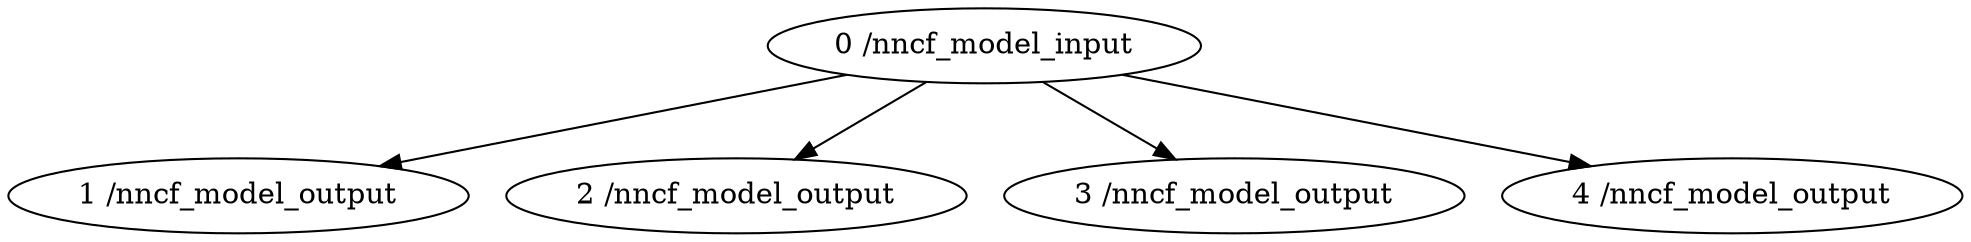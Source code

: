 strict digraph  {
"0 /nncf_model_input" [id=0, scope="", type=nncf_model_input];
"1 /nncf_model_output" [id=1, scope="", type=nncf_model_output];
"2 /nncf_model_output" [id=2, scope="", type=nncf_model_output];
"3 /nncf_model_output" [id=3, scope="", type=nncf_model_output];
"4 /nncf_model_output" [id=4, scope="", type=nncf_model_output];
"0 /nncf_model_input" -> "1 /nncf_model_output";
"0 /nncf_model_input" -> "2 /nncf_model_output";
"0 /nncf_model_input" -> "3 /nncf_model_output";
"0 /nncf_model_input" -> "4 /nncf_model_output";
}
